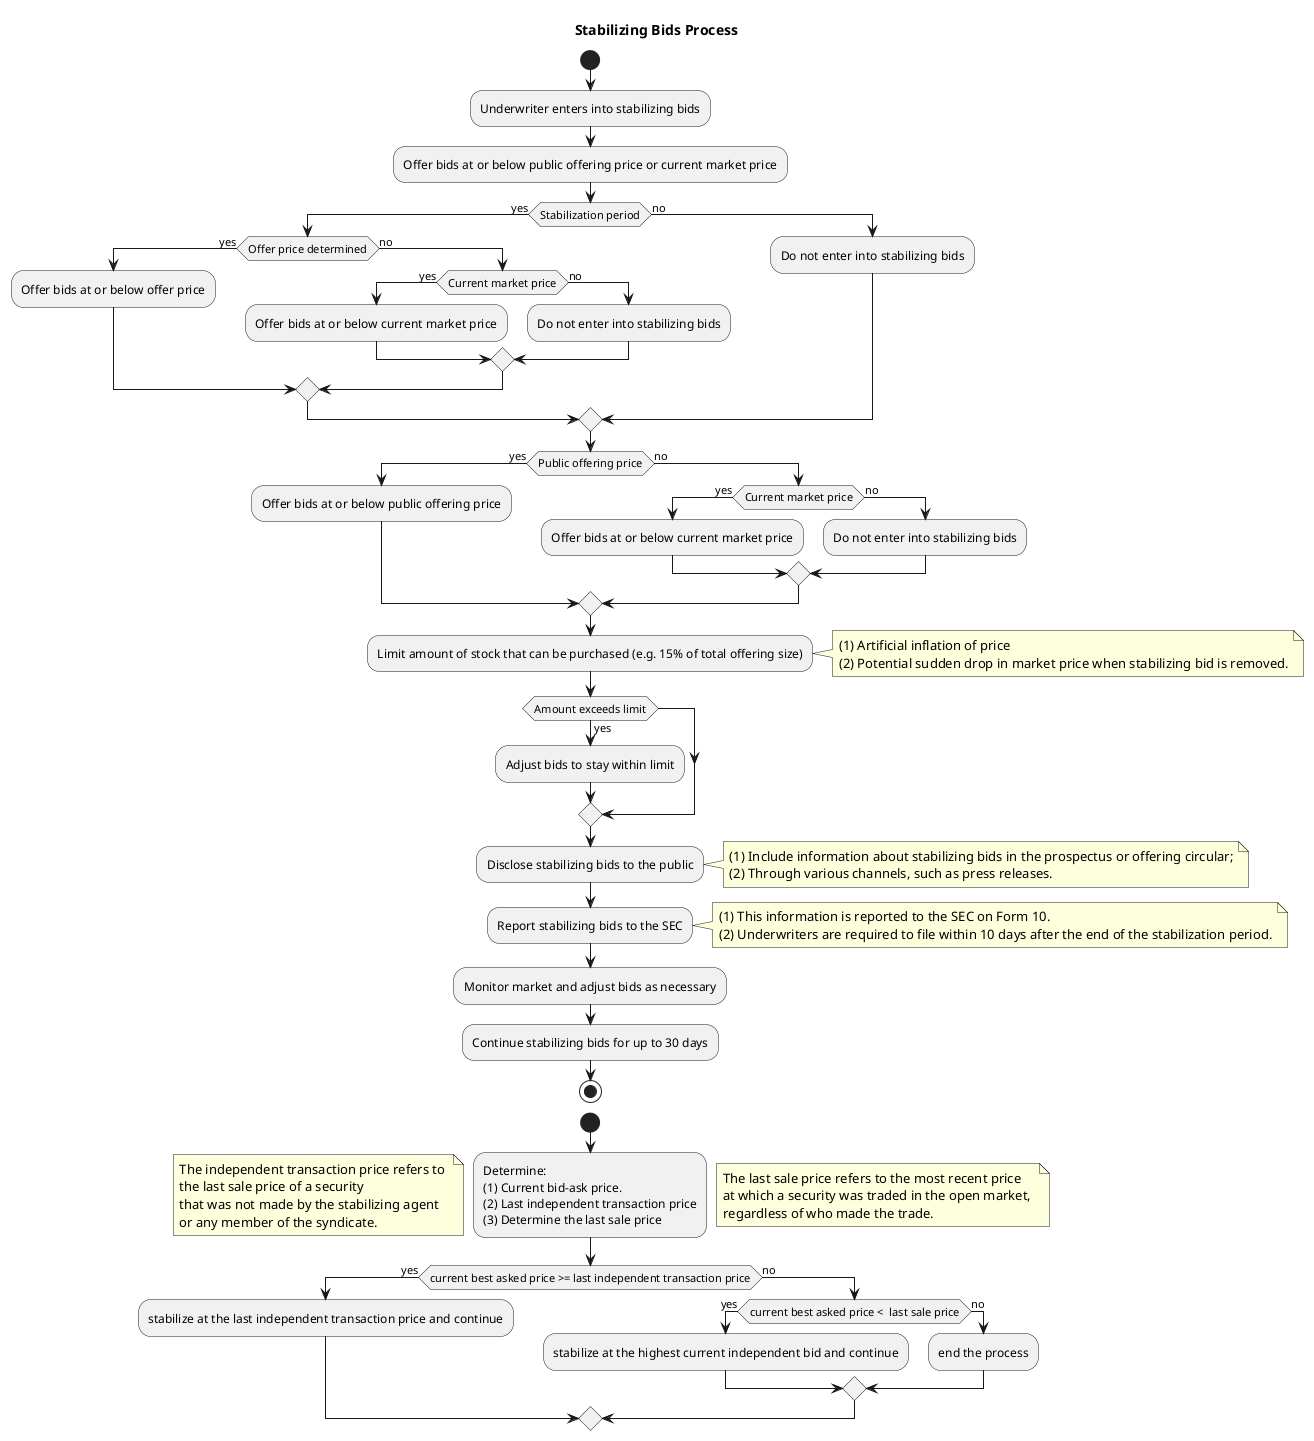 @startuml
!theme _none_
title Stabilizing Bids Process

start
:Underwriter enters into stabilizing bids;
:Offer bids at or below public offering price or current market price;
if (Stabilization period) then (yes)
  if (Offer price determined) then (yes)
    :Offer bids at or below offer price;
  else (no)
    if (Current market price) then (yes)
      :Offer bids at or below current market price;
    else (no)
      :Do not enter into stabilizing bids;
    endif
  endif
else (no)
  :Do not enter into stabilizing bids;
endif
if (Public offering price) then (yes)
        :Offer bids at or below public offering price;
else (no)
        if (Current market price) then (yes)
                :Offer bids at or below current market price;
        else (no)
                :Do not enter into stabilizing bids;
        endif
endif
:Limit amount of stock that can be purchased (e.g. 15% of total offering size);
note right: (1) Artificial inflation of price \n(2) Potential sudden drop in market price when stabilizing bid is removed.
if (Amount exceeds limit) then (yes)
        :Adjust bids to stay within limit;
endif
:Disclose stabilizing bids to the public;
note right: (1) Include information about stabilizing bids in the prospectus or offering circular;\n(2) Through various channels, such as press releases.
:Report stabilizing bids to the SEC;
note right: (1) This information is reported to the SEC on Form 10.\n(2) Underwriters are required to file within 10 days after the end of the stabilization period.
:Monitor market and adjust bids as necessary;
:Continue stabilizing bids for up to 30 days;
stop

start
:Determine:\n(1) Current bid-ask price.\n(2) Last independent transaction price\n(3) Determine the last sale price;
note left: The independent transaction price refers to \nthe last sale price of a security \nthat was not made by the stabilizing agent \nor any member of the syndicate.
note right: The last sale price refers to the most recent price \nat which a security was traded in the open market, \nregardless of who made the trade.
if(current best asked price >= last independent transaction price) then (yes)
        :stabilize at the last independent transaction price and continue;
else(no)
        if (current best asked price <  last sale price) then (yes)
                :stabilize at the highest current independent bid and continue;
        else(no)
                :end the process;
        endif
endif
@enduml
